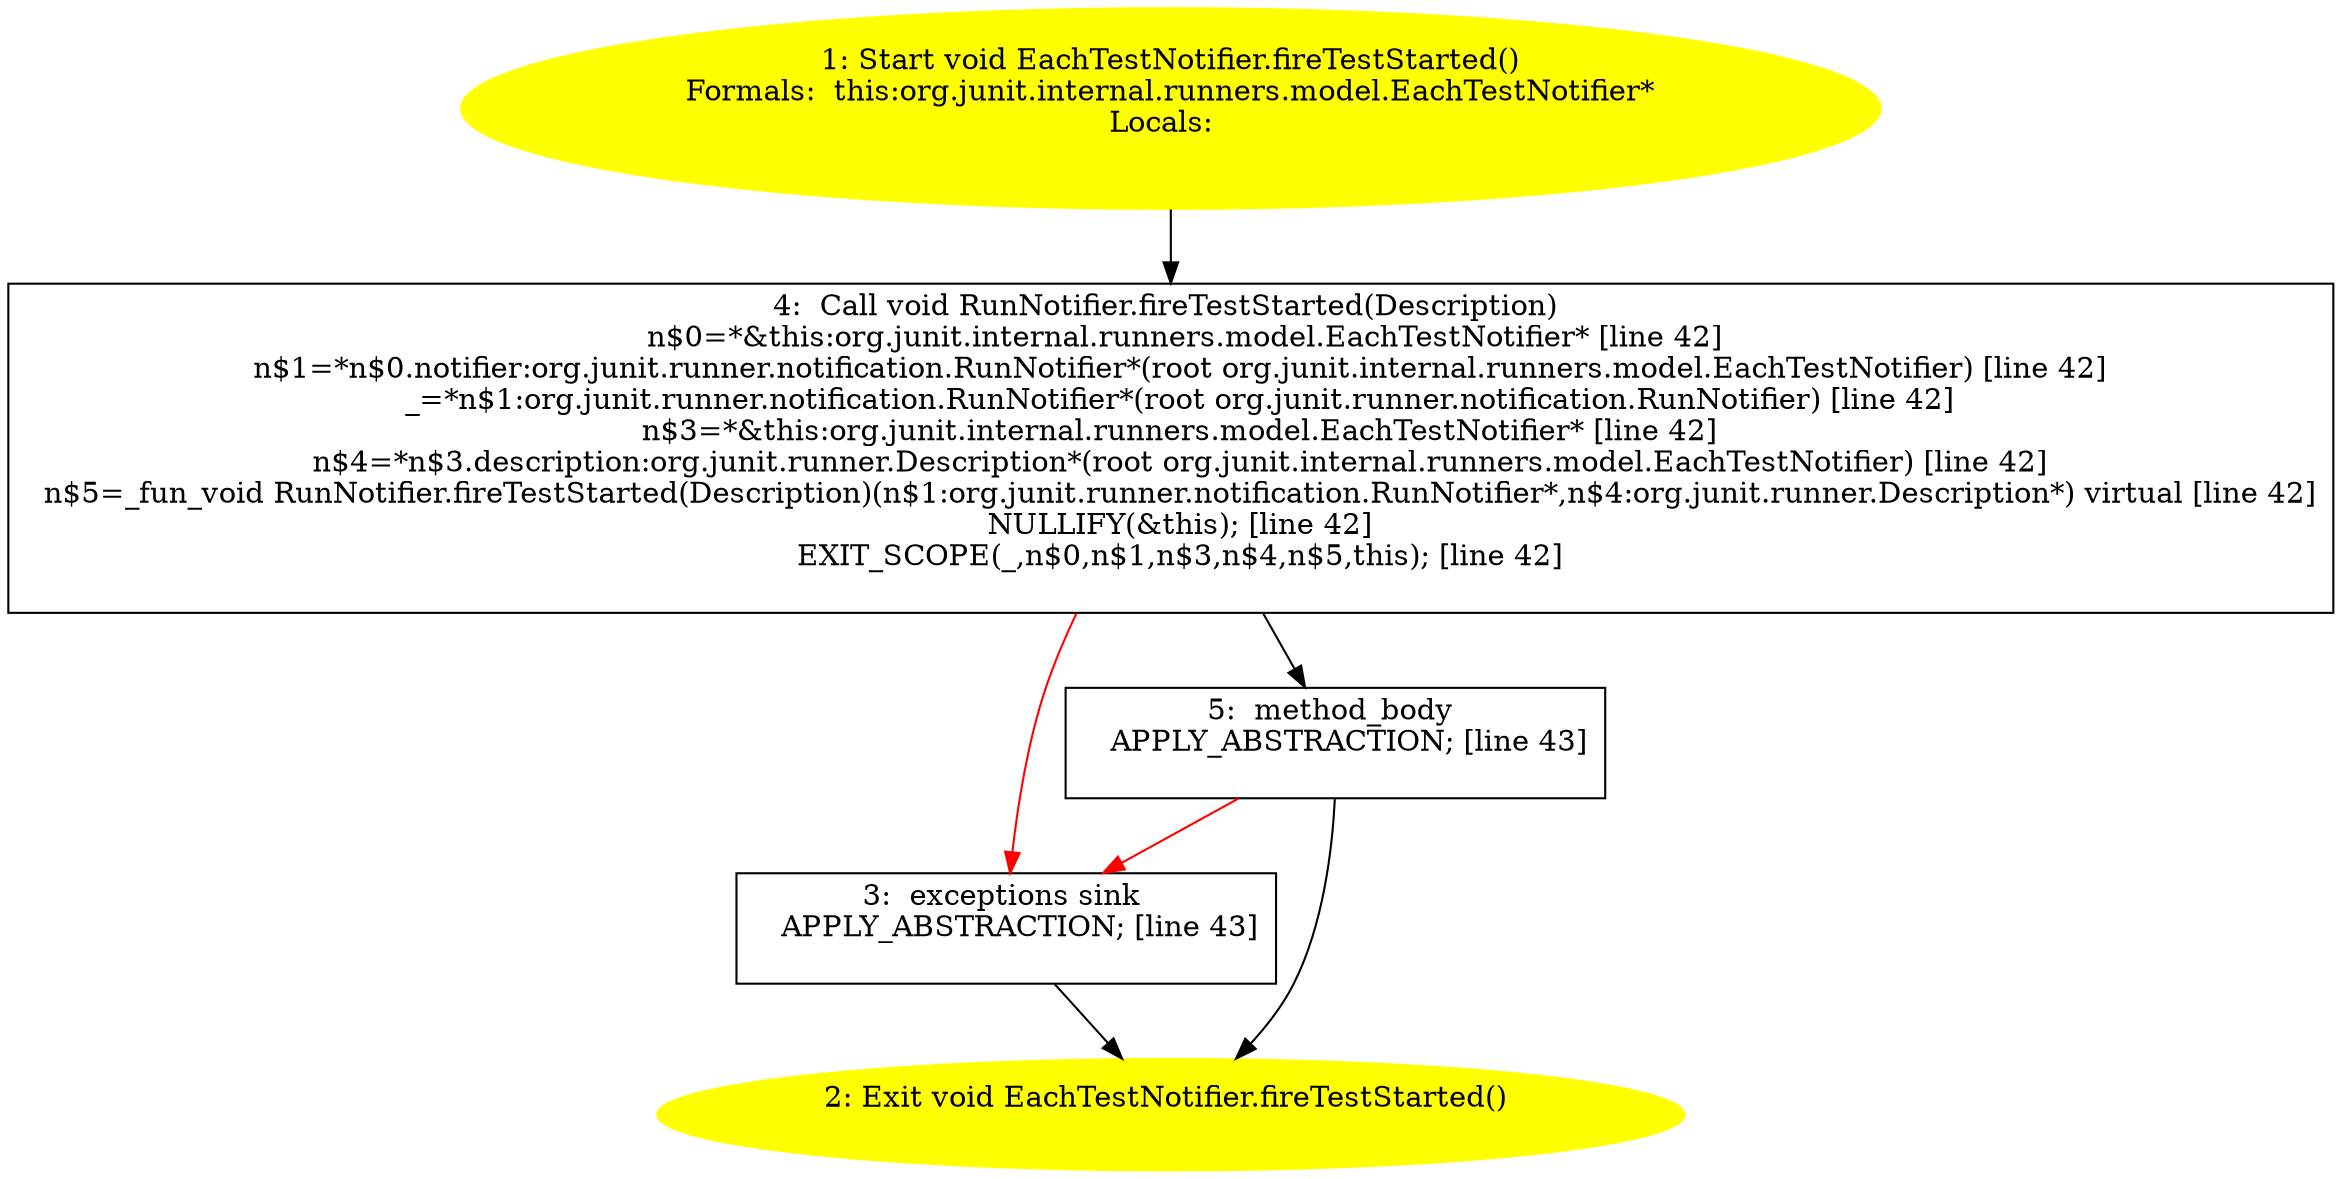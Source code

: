 /* @generated */
digraph cfg {
"org.junit.internal.runners.model.EachTestNotifier.fireTestStarted():void.b12fbbdec2c4530d9e3b09850038782b_1" [label="1: Start void EachTestNotifier.fireTestStarted()\nFormals:  this:org.junit.internal.runners.model.EachTestNotifier*\nLocals:  \n  " color=yellow style=filled]
	

	 "org.junit.internal.runners.model.EachTestNotifier.fireTestStarted():void.b12fbbdec2c4530d9e3b09850038782b_1" -> "org.junit.internal.runners.model.EachTestNotifier.fireTestStarted():void.b12fbbdec2c4530d9e3b09850038782b_4" ;
"org.junit.internal.runners.model.EachTestNotifier.fireTestStarted():void.b12fbbdec2c4530d9e3b09850038782b_2" [label="2: Exit void EachTestNotifier.fireTestStarted() \n  " color=yellow style=filled]
	

"org.junit.internal.runners.model.EachTestNotifier.fireTestStarted():void.b12fbbdec2c4530d9e3b09850038782b_3" [label="3:  exceptions sink \n   APPLY_ABSTRACTION; [line 43]\n " shape="box"]
	

	 "org.junit.internal.runners.model.EachTestNotifier.fireTestStarted():void.b12fbbdec2c4530d9e3b09850038782b_3" -> "org.junit.internal.runners.model.EachTestNotifier.fireTestStarted():void.b12fbbdec2c4530d9e3b09850038782b_2" ;
"org.junit.internal.runners.model.EachTestNotifier.fireTestStarted():void.b12fbbdec2c4530d9e3b09850038782b_4" [label="4:  Call void RunNotifier.fireTestStarted(Description) \n   n$0=*&this:org.junit.internal.runners.model.EachTestNotifier* [line 42]\n  n$1=*n$0.notifier:org.junit.runner.notification.RunNotifier*(root org.junit.internal.runners.model.EachTestNotifier) [line 42]\n  _=*n$1:org.junit.runner.notification.RunNotifier*(root org.junit.runner.notification.RunNotifier) [line 42]\n  n$3=*&this:org.junit.internal.runners.model.EachTestNotifier* [line 42]\n  n$4=*n$3.description:org.junit.runner.Description*(root org.junit.internal.runners.model.EachTestNotifier) [line 42]\n  n$5=_fun_void RunNotifier.fireTestStarted(Description)(n$1:org.junit.runner.notification.RunNotifier*,n$4:org.junit.runner.Description*) virtual [line 42]\n  NULLIFY(&this); [line 42]\n  EXIT_SCOPE(_,n$0,n$1,n$3,n$4,n$5,this); [line 42]\n " shape="box"]
	

	 "org.junit.internal.runners.model.EachTestNotifier.fireTestStarted():void.b12fbbdec2c4530d9e3b09850038782b_4" -> "org.junit.internal.runners.model.EachTestNotifier.fireTestStarted():void.b12fbbdec2c4530d9e3b09850038782b_5" ;
	 "org.junit.internal.runners.model.EachTestNotifier.fireTestStarted():void.b12fbbdec2c4530d9e3b09850038782b_4" -> "org.junit.internal.runners.model.EachTestNotifier.fireTestStarted():void.b12fbbdec2c4530d9e3b09850038782b_3" [color="red" ];
"org.junit.internal.runners.model.EachTestNotifier.fireTestStarted():void.b12fbbdec2c4530d9e3b09850038782b_5" [label="5:  method_body \n   APPLY_ABSTRACTION; [line 43]\n " shape="box"]
	

	 "org.junit.internal.runners.model.EachTestNotifier.fireTestStarted():void.b12fbbdec2c4530d9e3b09850038782b_5" -> "org.junit.internal.runners.model.EachTestNotifier.fireTestStarted():void.b12fbbdec2c4530d9e3b09850038782b_2" ;
	 "org.junit.internal.runners.model.EachTestNotifier.fireTestStarted():void.b12fbbdec2c4530d9e3b09850038782b_5" -> "org.junit.internal.runners.model.EachTestNotifier.fireTestStarted():void.b12fbbdec2c4530d9e3b09850038782b_3" [color="red" ];
}

